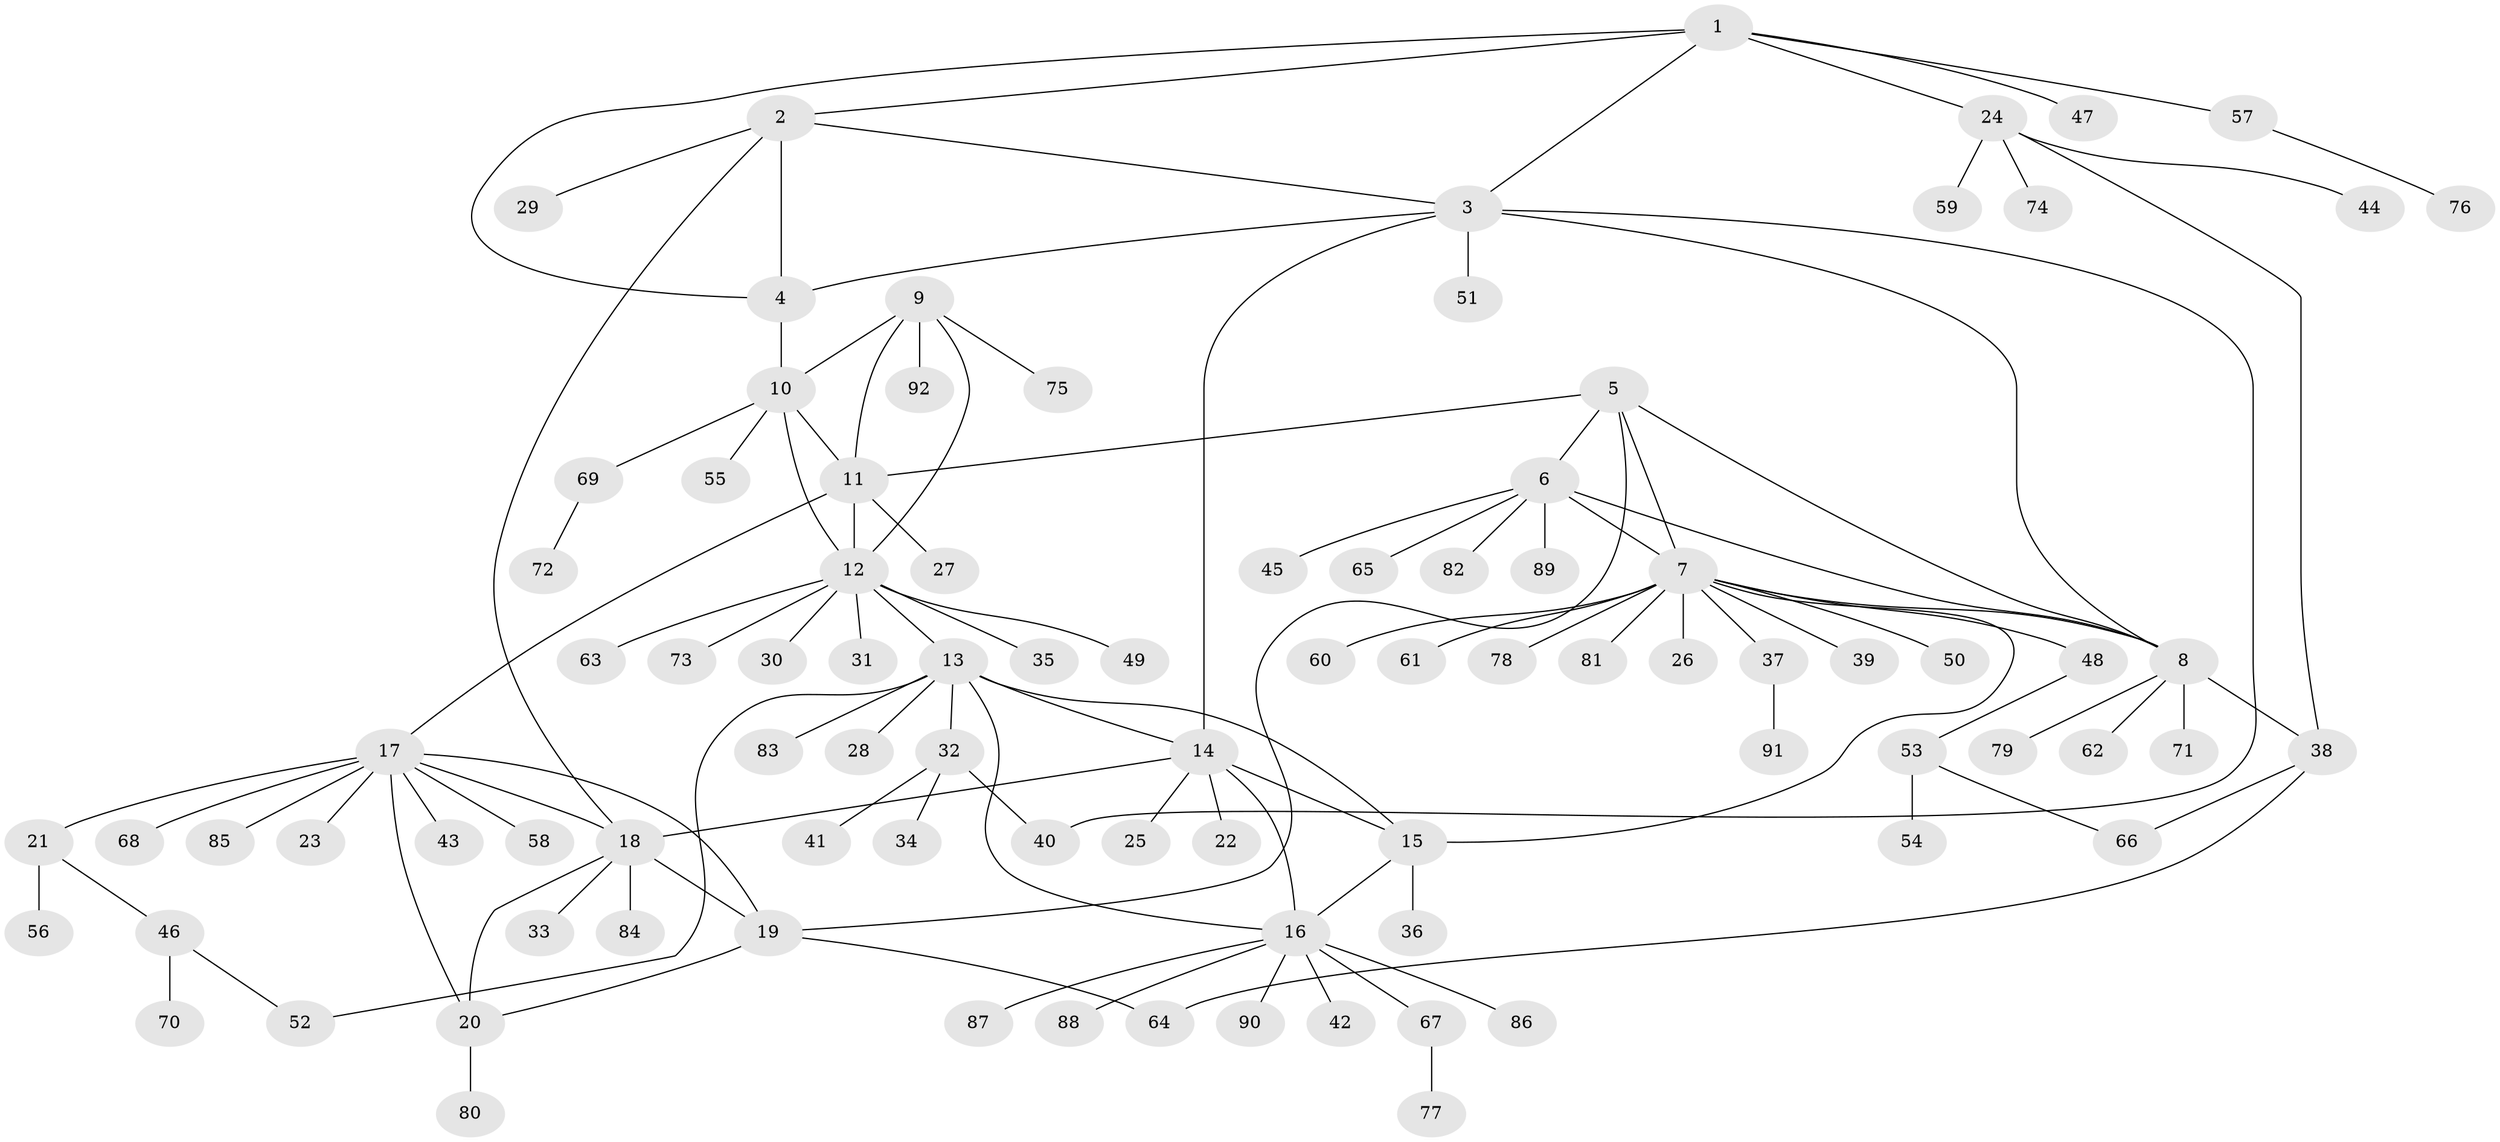 // coarse degree distribution, {5: 0.10869565217391304, 4: 0.043478260869565216, 2: 0.15217391304347827, 6: 0.043478260869565216, 3: 0.043478260869565216, 1: 0.5, 11: 0.021739130434782608, 9: 0.021739130434782608, 7: 0.043478260869565216, 8: 0.021739130434782608}
// Generated by graph-tools (version 1.1) at 2025/37/03/04/25 23:37:34]
// undirected, 92 vertices, 117 edges
graph export_dot {
  node [color=gray90,style=filled];
  1;
  2;
  3;
  4;
  5;
  6;
  7;
  8;
  9;
  10;
  11;
  12;
  13;
  14;
  15;
  16;
  17;
  18;
  19;
  20;
  21;
  22;
  23;
  24;
  25;
  26;
  27;
  28;
  29;
  30;
  31;
  32;
  33;
  34;
  35;
  36;
  37;
  38;
  39;
  40;
  41;
  42;
  43;
  44;
  45;
  46;
  47;
  48;
  49;
  50;
  51;
  52;
  53;
  54;
  55;
  56;
  57;
  58;
  59;
  60;
  61;
  62;
  63;
  64;
  65;
  66;
  67;
  68;
  69;
  70;
  71;
  72;
  73;
  74;
  75;
  76;
  77;
  78;
  79;
  80;
  81;
  82;
  83;
  84;
  85;
  86;
  87;
  88;
  89;
  90;
  91;
  92;
  1 -- 2;
  1 -- 3;
  1 -- 4;
  1 -- 24;
  1 -- 47;
  1 -- 57;
  2 -- 3;
  2 -- 4;
  2 -- 18;
  2 -- 29;
  3 -- 4;
  3 -- 8;
  3 -- 14;
  3 -- 40;
  3 -- 51;
  4 -- 10;
  5 -- 6;
  5 -- 7;
  5 -- 8;
  5 -- 11;
  5 -- 19;
  6 -- 7;
  6 -- 8;
  6 -- 45;
  6 -- 65;
  6 -- 82;
  6 -- 89;
  7 -- 8;
  7 -- 15;
  7 -- 26;
  7 -- 37;
  7 -- 39;
  7 -- 48;
  7 -- 50;
  7 -- 60;
  7 -- 61;
  7 -- 78;
  7 -- 81;
  8 -- 38;
  8 -- 62;
  8 -- 71;
  8 -- 79;
  9 -- 10;
  9 -- 11;
  9 -- 12;
  9 -- 75;
  9 -- 92;
  10 -- 11;
  10 -- 12;
  10 -- 55;
  10 -- 69;
  11 -- 12;
  11 -- 17;
  11 -- 27;
  12 -- 13;
  12 -- 30;
  12 -- 31;
  12 -- 35;
  12 -- 49;
  12 -- 63;
  12 -- 73;
  13 -- 14;
  13 -- 15;
  13 -- 16;
  13 -- 28;
  13 -- 32;
  13 -- 52;
  13 -- 83;
  14 -- 15;
  14 -- 16;
  14 -- 18;
  14 -- 22;
  14 -- 25;
  15 -- 16;
  15 -- 36;
  16 -- 42;
  16 -- 67;
  16 -- 86;
  16 -- 87;
  16 -- 88;
  16 -- 90;
  17 -- 18;
  17 -- 19;
  17 -- 20;
  17 -- 21;
  17 -- 23;
  17 -- 43;
  17 -- 58;
  17 -- 68;
  17 -- 85;
  18 -- 19;
  18 -- 20;
  18 -- 33;
  18 -- 84;
  19 -- 20;
  19 -- 64;
  20 -- 80;
  21 -- 46;
  21 -- 56;
  24 -- 38;
  24 -- 44;
  24 -- 59;
  24 -- 74;
  32 -- 34;
  32 -- 40;
  32 -- 41;
  37 -- 91;
  38 -- 64;
  38 -- 66;
  46 -- 52;
  46 -- 70;
  48 -- 53;
  53 -- 54;
  53 -- 66;
  57 -- 76;
  67 -- 77;
  69 -- 72;
}

